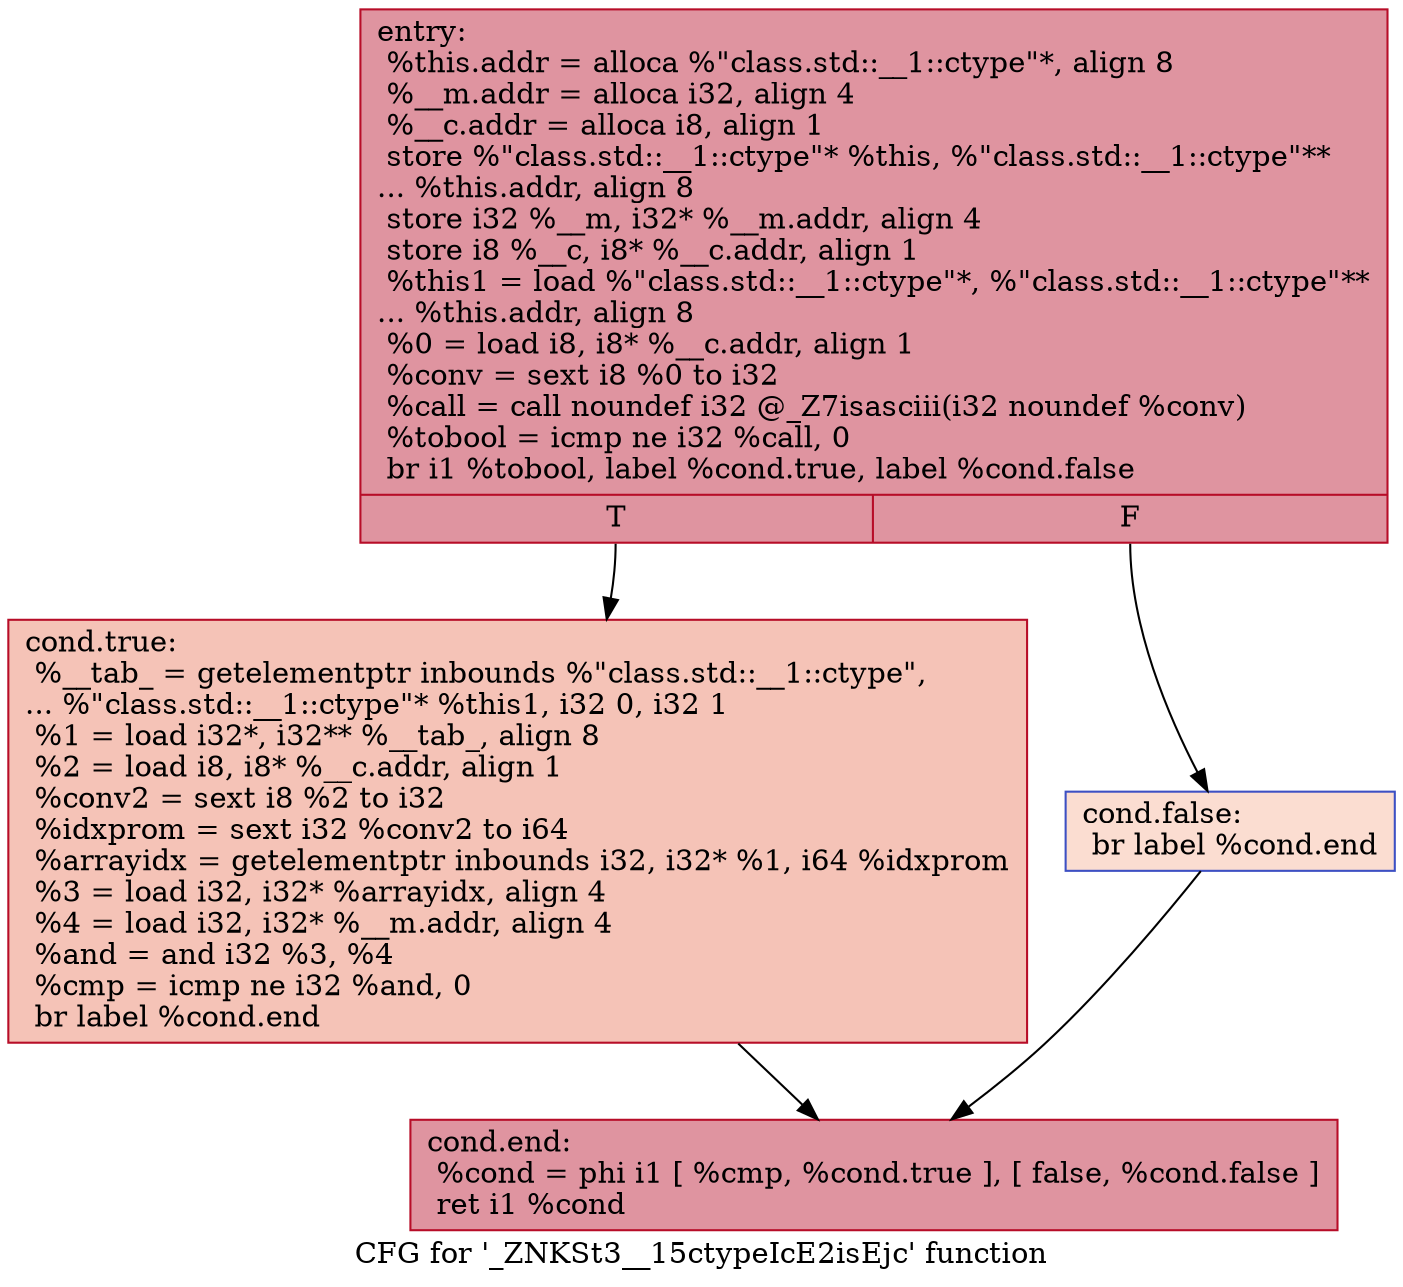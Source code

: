 digraph "CFG for '_ZNKSt3__15ctypeIcE2isEjc' function" {
	label="CFG for '_ZNKSt3__15ctypeIcE2isEjc' function";

	Node0x600003e7dac0 [shape=record,color="#b70d28ff", style=filled, fillcolor="#b70d2870",label="{entry:\l  %this.addr = alloca %\"class.std::__1::ctype\"*, align 8\l  %__m.addr = alloca i32, align 4\l  %__c.addr = alloca i8, align 1\l  store %\"class.std::__1::ctype\"* %this, %\"class.std::__1::ctype\"**\l... %this.addr, align 8\l  store i32 %__m, i32* %__m.addr, align 4\l  store i8 %__c, i8* %__c.addr, align 1\l  %this1 = load %\"class.std::__1::ctype\"*, %\"class.std::__1::ctype\"**\l... %this.addr, align 8\l  %0 = load i8, i8* %__c.addr, align 1\l  %conv = sext i8 %0 to i32\l  %call = call noundef i32 @_Z7isasciii(i32 noundef %conv)\l  %tobool = icmp ne i32 %call, 0\l  br i1 %tobool, label %cond.true, label %cond.false\l|{<s0>T|<s1>F}}"];
	Node0x600003e7dac0:s0 -> Node0x600003e7db40;
	Node0x600003e7dac0:s1 -> Node0x600003e7db80;
	Node0x600003e7db40 [shape=record,color="#b70d28ff", style=filled, fillcolor="#e8765c70",label="{cond.true:                                        \l  %__tab_ = getelementptr inbounds %\"class.std::__1::ctype\",\l... %\"class.std::__1::ctype\"* %this1, i32 0, i32 1\l  %1 = load i32*, i32** %__tab_, align 8\l  %2 = load i8, i8* %__c.addr, align 1\l  %conv2 = sext i8 %2 to i32\l  %idxprom = sext i32 %conv2 to i64\l  %arrayidx = getelementptr inbounds i32, i32* %1, i64 %idxprom\l  %3 = load i32, i32* %arrayidx, align 4\l  %4 = load i32, i32* %__m.addr, align 4\l  %and = and i32 %3, %4\l  %cmp = icmp ne i32 %and, 0\l  br label %cond.end\l}"];
	Node0x600003e7db40 -> Node0x600003e7dc00;
	Node0x600003e7db80 [shape=record,color="#3d50c3ff", style=filled, fillcolor="#f7b39670",label="{cond.false:                                       \l  br label %cond.end\l}"];
	Node0x600003e7db80 -> Node0x600003e7dc00;
	Node0x600003e7dc00 [shape=record,color="#b70d28ff", style=filled, fillcolor="#b70d2870",label="{cond.end:                                         \l  %cond = phi i1 [ %cmp, %cond.true ], [ false, %cond.false ]\l  ret i1 %cond\l}"];
}
